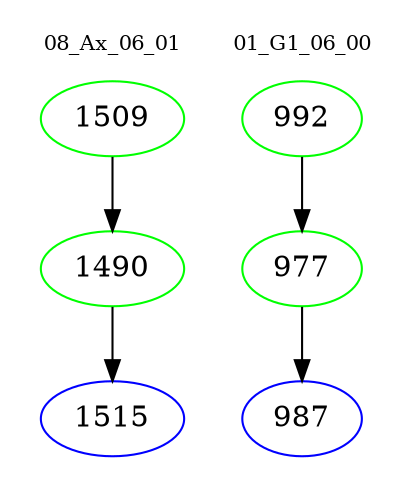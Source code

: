 digraph{
subgraph cluster_0 {
color = white
label = "08_Ax_06_01";
fontsize=10;
T0_1509 [label="1509", color="green"]
T0_1509 -> T0_1490 [color="black"]
T0_1490 [label="1490", color="green"]
T0_1490 -> T0_1515 [color="black"]
T0_1515 [label="1515", color="blue"]
}
subgraph cluster_1 {
color = white
label = "01_G1_06_00";
fontsize=10;
T1_992 [label="992", color="green"]
T1_992 -> T1_977 [color="black"]
T1_977 [label="977", color="green"]
T1_977 -> T1_987 [color="black"]
T1_987 [label="987", color="blue"]
}
}

